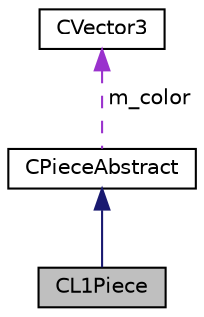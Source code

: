 digraph "CL1Piece"
{
  edge [fontname="Helvetica",fontsize="10",labelfontname="Helvetica",labelfontsize="10"];
  node [fontname="Helvetica",fontsize="10",shape=record];
  Node1 [label="CL1Piece",height=0.2,width=0.4,color="black", fillcolor="grey75", style="filled" fontcolor="black"];
  Node2 -> Node1 [dir="back",color="midnightblue",fontsize="10",style="solid"];
  Node2 [label="CPieceAbstract",height=0.2,width=0.4,color="black", fillcolor="white", style="filled",URL="$class_c_piece_abstract.html",tooltip="classe CPieceAbstract abstraite"];
  Node3 -> Node2 [dir="back",color="darkorchid3",fontsize="10",style="dashed",label=" m_color" ];
  Node3 [label="CVector3",height=0.2,width=0.4,color="black", fillcolor="white", style="filled",URL="$class_c_vector3.html"];
}
